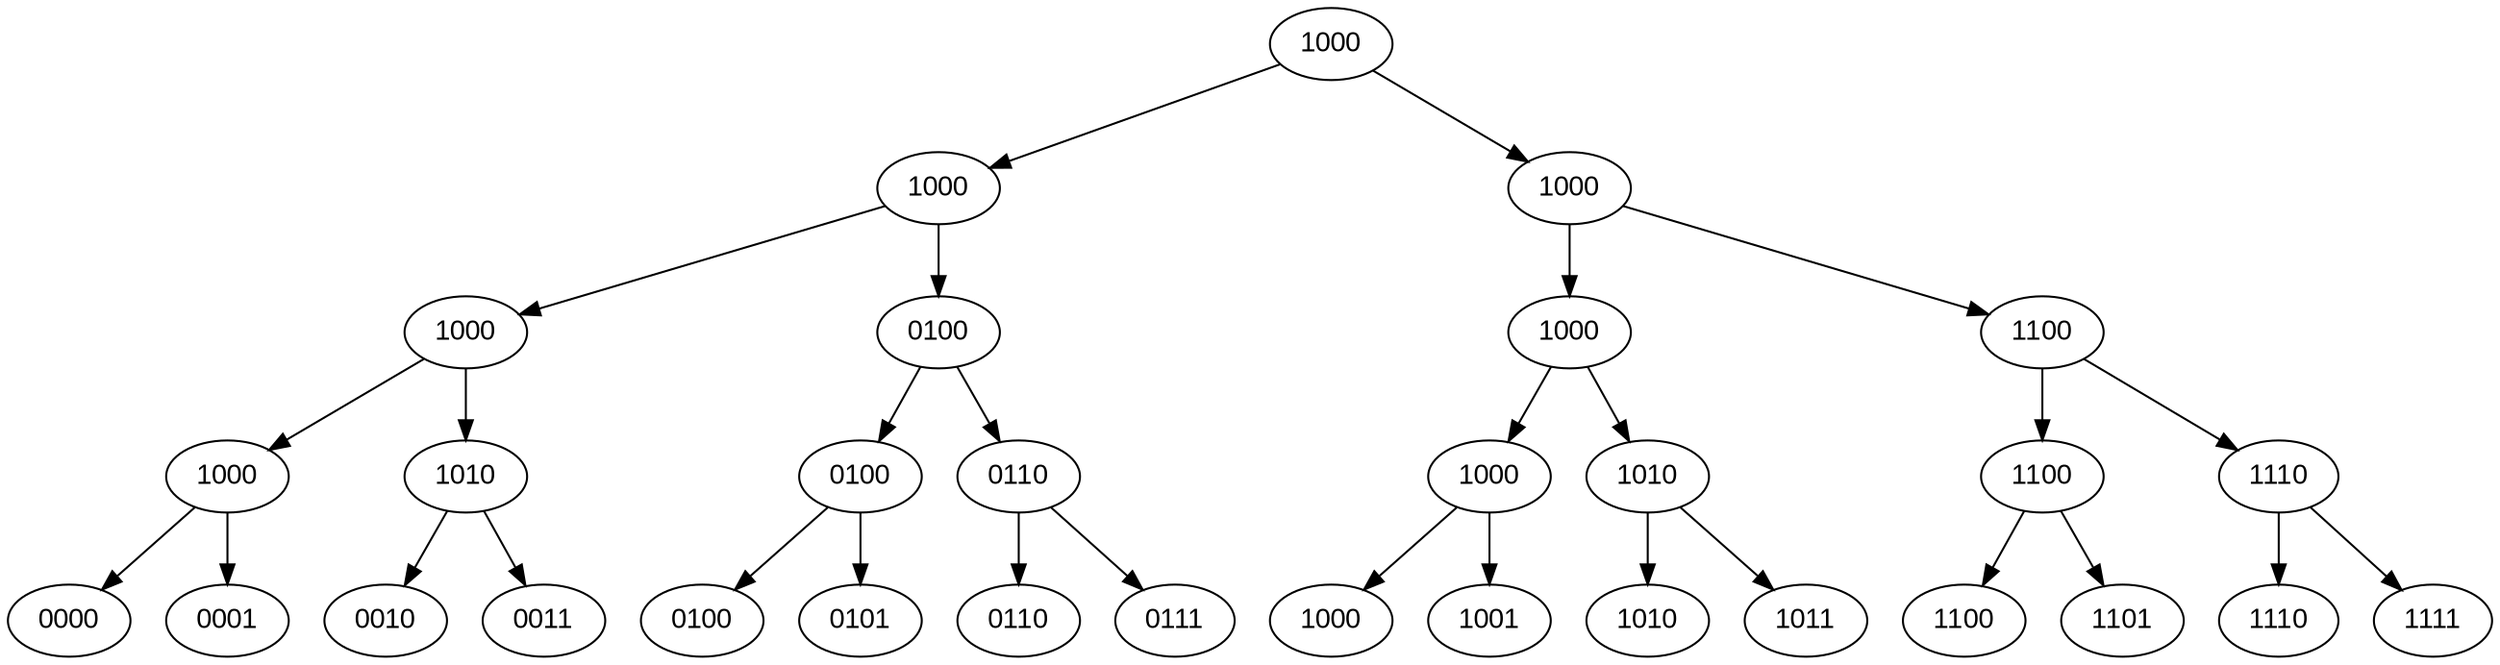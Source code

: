 digraph BST {
    node [fontname="Arial"];
    L10000 -> L20000
    L10000 -> L21000
    
    L20000 -> L30000
    L20000 -> L30100

    L30000 -> L40000
    L30000 -> L40010

    L40000 -> 0000
    L40000 -> 0001

    L40010 -> 0010
    L40010 -> 0011

    L30100 -> L40100
    L30100 -> L40110

    L40100 -> 0100
    L40100 -> 0101

    L40110 -> 0110
    L40110 -> 0111

    L21000 -> L31000
    L21000 -> L31100

    L31000 -> L41000
    L31000 -> L41010

    L41000 -> 1000
    L41000 -> 1001

    L41010 -> 1010
    L41010 -> 1011

    L31100 -> L41100
    L31100 -> L41110

    L41100 -> 1100
    L41100 -> 1101

    L41110 -> 1110
    L41110 -> 1111

    L10000 [label=1000]
    L20000 [label=1000]
    L30000 [label=1000]
    L40000 [label=1000]

    L40010 [label=1010]

    L30100 [label=0100]
    L40100 [label=0100]

    L40110 [label=0110]

    L21000 [label=1000]
    L31000 [label=1000]
    L41000 [label=1000]

    L41010 [label=1010]

    L31100 [label=1100]
    L41100 [label=1100]
    
    L41110 [label=1110]
}
